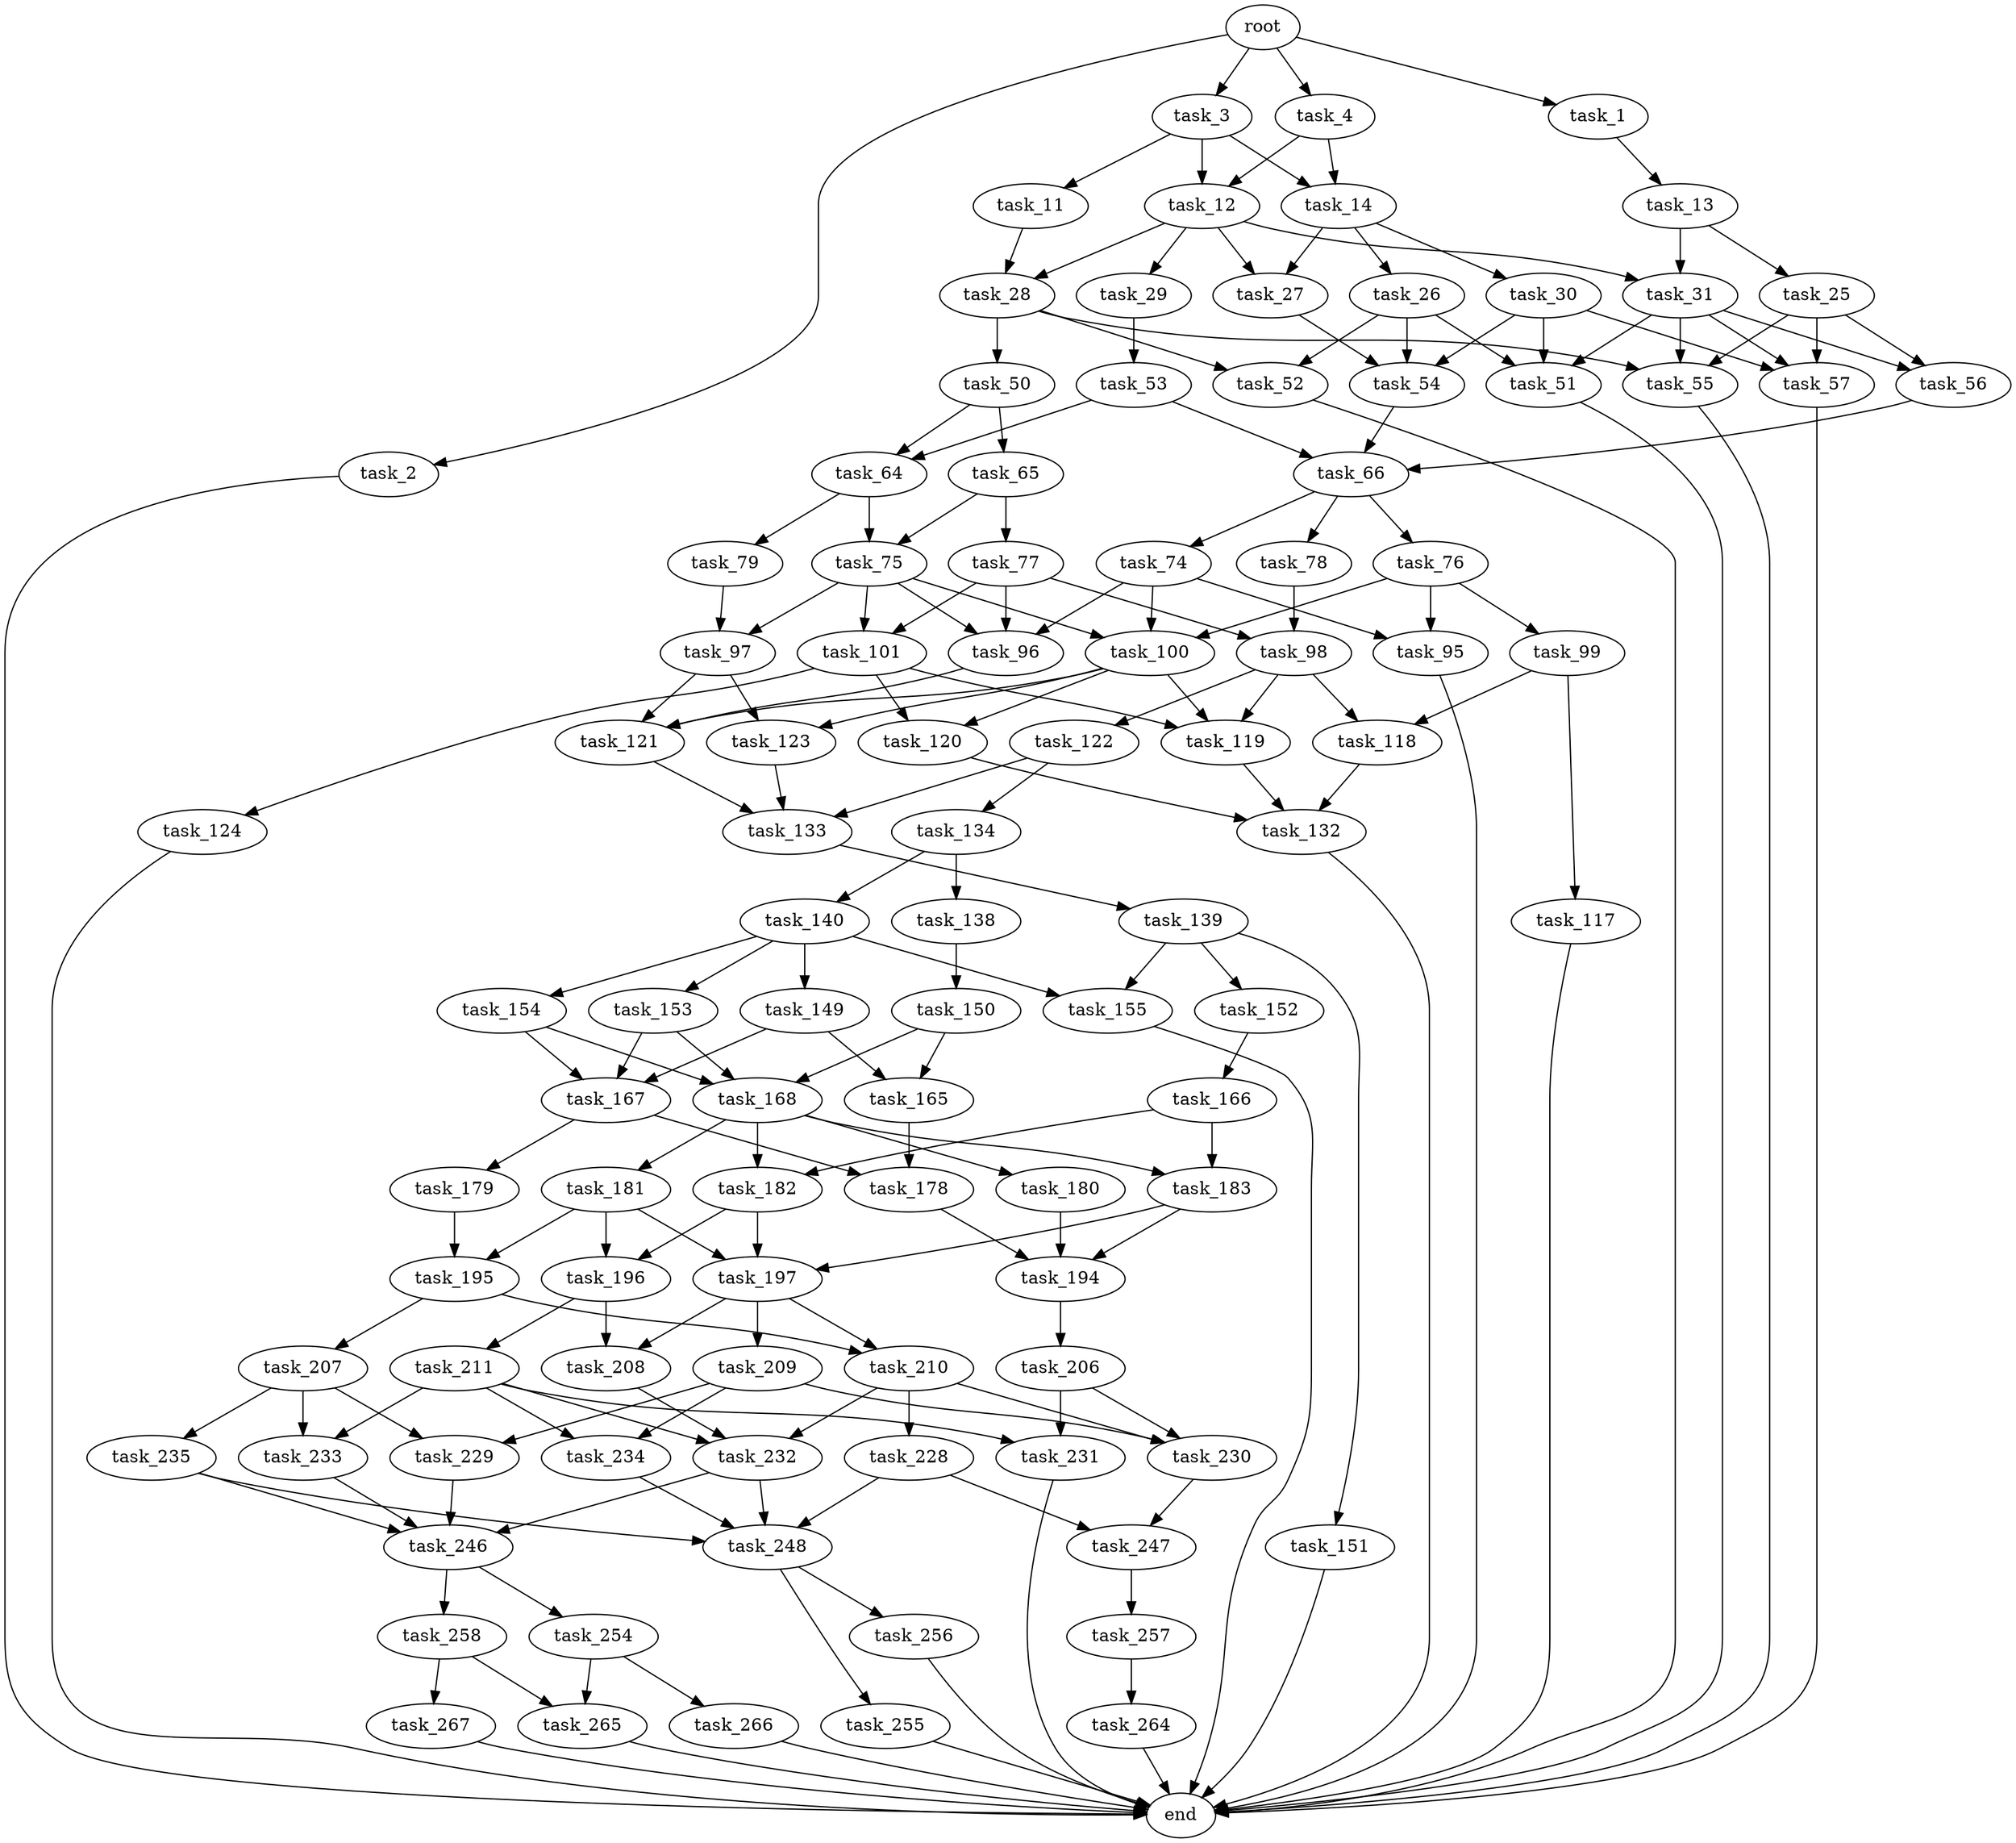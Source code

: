 digraph G {
  root [size="0.000000"];
  task_1 [size="1017828585125.000000"];
  task_2 [size="574000171984.000000"];
  task_3 [size="1353637426.000000"];
  task_4 [size="16742049759.000000"];
  task_13 [size="368293445632.000000"];
  end [size="0.000000"];
  task_11 [size="8589934592.000000"];
  task_12 [size="73701598394.000000"];
  task_14 [size="8589934592.000000"];
  task_28 [size="9350454876.000000"];
  task_27 [size="7265863711.000000"];
  task_29 [size="3086348654.000000"];
  task_31 [size="68719476736.000000"];
  task_25 [size="231928233984.000000"];
  task_26 [size="91109043287.000000"];
  task_30 [size="368293445632.000000"];
  task_55 [size="96105049932.000000"];
  task_56 [size="1617719102.000000"];
  task_57 [size="102106635759.000000"];
  task_51 [size="16421790750.000000"];
  task_52 [size="28991029248.000000"];
  task_54 [size="68719476736.000000"];
  task_50 [size="963341421.000000"];
  task_53 [size="1073741824000.000000"];
  task_64 [size="91960408406.000000"];
  task_65 [size="178476184092.000000"];
  task_66 [size="1035361246722.000000"];
  task_75 [size="106549282337.000000"];
  task_79 [size="782757789696.000000"];
  task_77 [size="4815823086.000000"];
  task_74 [size="852405450874.000000"];
  task_76 [size="153893918804.000000"];
  task_78 [size="251234497026.000000"];
  task_95 [size="8117240389.000000"];
  task_96 [size="24154078053.000000"];
  task_100 [size="1073741824000.000000"];
  task_97 [size="231928233984.000000"];
  task_101 [size="28991029248.000000"];
  task_99 [size="468790444859.000000"];
  task_98 [size="1107575634331.000000"];
  task_121 [size="1905160447.000000"];
  task_123 [size="4246313008.000000"];
  task_118 [size="235314586230.000000"];
  task_119 [size="34759013028.000000"];
  task_122 [size="405574648844.000000"];
  task_117 [size="30832409460.000000"];
  task_120 [size="12724451950.000000"];
  task_124 [size="530451204824.000000"];
  task_132 [size="1579269642.000000"];
  task_133 [size="1073741824000.000000"];
  task_134 [size="11083310516.000000"];
  task_139 [size="342860540366.000000"];
  task_138 [size="368293445632.000000"];
  task_140 [size="40140968720.000000"];
  task_150 [size="8755762635.000000"];
  task_151 [size="189909150832.000000"];
  task_152 [size="39563493668.000000"];
  task_155 [size="3231137419.000000"];
  task_149 [size="368293445632.000000"];
  task_153 [size="83660369620.000000"];
  task_154 [size="38537666044.000000"];
  task_165 [size="68719476736.000000"];
  task_167 [size="1031626441849.000000"];
  task_168 [size="8589934592.000000"];
  task_166 [size="209909985914.000000"];
  task_178 [size="1126892404.000000"];
  task_182 [size="96951787163.000000"];
  task_183 [size="8589934592.000000"];
  task_179 [size="39837271287.000000"];
  task_180 [size="6901513179.000000"];
  task_181 [size="648991267387.000000"];
  task_194 [size="39778259218.000000"];
  task_195 [size="782757789696.000000"];
  task_196 [size="2601824566.000000"];
  task_197 [size="549755813888.000000"];
  task_206 [size="28991029248.000000"];
  task_207 [size="368293445632.000000"];
  task_210 [size="782757789696.000000"];
  task_208 [size="290578213978.000000"];
  task_211 [size="425273784155.000000"];
  task_209 [size="68719476736.000000"];
  task_230 [size="25609142700.000000"];
  task_231 [size="4728000368.000000"];
  task_229 [size="4159372818.000000"];
  task_233 [size="160856074788.000000"];
  task_235 [size="2706497934.000000"];
  task_232 [size="134217728000.000000"];
  task_234 [size="28991029248.000000"];
  task_228 [size="8589934592.000000"];
  task_247 [size="17885947544.000000"];
  task_248 [size="8589934592.000000"];
  task_246 [size="1073741824000.000000"];
  task_254 [size="9398070546.000000"];
  task_258 [size="1145841670.000000"];
  task_257 [size="368293445632.000000"];
  task_255 [size="13083993116.000000"];
  task_256 [size="24598464341.000000"];
  task_265 [size="18201462997.000000"];
  task_266 [size="1073741824000.000000"];
  task_264 [size="7984479684.000000"];
  task_267 [size="6153905262.000000"];

  root -> task_1 [size="1.000000"];
  root -> task_2 [size="1.000000"];
  root -> task_3 [size="1.000000"];
  root -> task_4 [size="1.000000"];
  task_1 -> task_13 [size="838860800.000000"];
  task_2 -> end [size="1.000000"];
  task_3 -> task_11 [size="33554432.000000"];
  task_3 -> task_12 [size="33554432.000000"];
  task_3 -> task_14 [size="33554432.000000"];
  task_4 -> task_12 [size="411041792.000000"];
  task_4 -> task_14 [size="411041792.000000"];
  task_13 -> task_25 [size="411041792.000000"];
  task_13 -> task_31 [size="411041792.000000"];
  task_11 -> task_28 [size="33554432.000000"];
  task_12 -> task_27 [size="75497472.000000"];
  task_12 -> task_28 [size="75497472.000000"];
  task_12 -> task_29 [size="75497472.000000"];
  task_12 -> task_31 [size="75497472.000000"];
  task_14 -> task_26 [size="33554432.000000"];
  task_14 -> task_27 [size="33554432.000000"];
  task_14 -> task_30 [size="33554432.000000"];
  task_28 -> task_50 [size="301989888.000000"];
  task_28 -> task_52 [size="301989888.000000"];
  task_28 -> task_55 [size="301989888.000000"];
  task_27 -> task_54 [size="679477248.000000"];
  task_29 -> task_53 [size="134217728.000000"];
  task_31 -> task_51 [size="134217728.000000"];
  task_31 -> task_55 [size="134217728.000000"];
  task_31 -> task_56 [size="134217728.000000"];
  task_31 -> task_57 [size="134217728.000000"];
  task_25 -> task_55 [size="301989888.000000"];
  task_25 -> task_56 [size="301989888.000000"];
  task_25 -> task_57 [size="301989888.000000"];
  task_26 -> task_51 [size="75497472.000000"];
  task_26 -> task_52 [size="75497472.000000"];
  task_26 -> task_54 [size="75497472.000000"];
  task_30 -> task_51 [size="411041792.000000"];
  task_30 -> task_54 [size="411041792.000000"];
  task_30 -> task_57 [size="411041792.000000"];
  task_55 -> end [size="1.000000"];
  task_56 -> task_66 [size="33554432.000000"];
  task_57 -> end [size="1.000000"];
  task_51 -> end [size="1.000000"];
  task_52 -> end [size="1.000000"];
  task_54 -> task_66 [size="134217728.000000"];
  task_50 -> task_64 [size="75497472.000000"];
  task_50 -> task_65 [size="75497472.000000"];
  task_53 -> task_64 [size="838860800.000000"];
  task_53 -> task_66 [size="838860800.000000"];
  task_64 -> task_75 [size="75497472.000000"];
  task_64 -> task_79 [size="75497472.000000"];
  task_65 -> task_75 [size="134217728.000000"];
  task_65 -> task_77 [size="134217728.000000"];
  task_66 -> task_74 [size="838860800.000000"];
  task_66 -> task_76 [size="838860800.000000"];
  task_66 -> task_78 [size="838860800.000000"];
  task_75 -> task_96 [size="75497472.000000"];
  task_75 -> task_97 [size="75497472.000000"];
  task_75 -> task_100 [size="75497472.000000"];
  task_75 -> task_101 [size="75497472.000000"];
  task_79 -> task_97 [size="679477248.000000"];
  task_77 -> task_96 [size="75497472.000000"];
  task_77 -> task_98 [size="75497472.000000"];
  task_77 -> task_101 [size="75497472.000000"];
  task_74 -> task_95 [size="838860800.000000"];
  task_74 -> task_96 [size="838860800.000000"];
  task_74 -> task_100 [size="838860800.000000"];
  task_76 -> task_95 [size="679477248.000000"];
  task_76 -> task_99 [size="679477248.000000"];
  task_76 -> task_100 [size="679477248.000000"];
  task_78 -> task_98 [size="411041792.000000"];
  task_95 -> end [size="1.000000"];
  task_96 -> task_121 [size="411041792.000000"];
  task_100 -> task_119 [size="838860800.000000"];
  task_100 -> task_120 [size="838860800.000000"];
  task_100 -> task_121 [size="838860800.000000"];
  task_100 -> task_123 [size="838860800.000000"];
  task_97 -> task_121 [size="301989888.000000"];
  task_97 -> task_123 [size="301989888.000000"];
  task_101 -> task_119 [size="75497472.000000"];
  task_101 -> task_120 [size="75497472.000000"];
  task_101 -> task_124 [size="75497472.000000"];
  task_99 -> task_117 [size="301989888.000000"];
  task_99 -> task_118 [size="301989888.000000"];
  task_98 -> task_118 [size="838860800.000000"];
  task_98 -> task_119 [size="838860800.000000"];
  task_98 -> task_122 [size="838860800.000000"];
  task_121 -> task_133 [size="33554432.000000"];
  task_123 -> task_133 [size="209715200.000000"];
  task_118 -> task_132 [size="301989888.000000"];
  task_119 -> task_132 [size="679477248.000000"];
  task_122 -> task_133 [size="411041792.000000"];
  task_122 -> task_134 [size="411041792.000000"];
  task_117 -> end [size="1.000000"];
  task_120 -> task_132 [size="301989888.000000"];
  task_124 -> end [size="1.000000"];
  task_132 -> end [size="1.000000"];
  task_133 -> task_139 [size="838860800.000000"];
  task_134 -> task_138 [size="209715200.000000"];
  task_134 -> task_140 [size="209715200.000000"];
  task_139 -> task_151 [size="838860800.000000"];
  task_139 -> task_152 [size="838860800.000000"];
  task_139 -> task_155 [size="838860800.000000"];
  task_138 -> task_150 [size="411041792.000000"];
  task_140 -> task_149 [size="33554432.000000"];
  task_140 -> task_153 [size="33554432.000000"];
  task_140 -> task_154 [size="33554432.000000"];
  task_140 -> task_155 [size="33554432.000000"];
  task_150 -> task_165 [size="301989888.000000"];
  task_150 -> task_168 [size="301989888.000000"];
  task_151 -> end [size="1.000000"];
  task_152 -> task_166 [size="33554432.000000"];
  task_155 -> end [size="1.000000"];
  task_149 -> task_165 [size="411041792.000000"];
  task_149 -> task_167 [size="411041792.000000"];
  task_153 -> task_167 [size="75497472.000000"];
  task_153 -> task_168 [size="75497472.000000"];
  task_154 -> task_167 [size="838860800.000000"];
  task_154 -> task_168 [size="838860800.000000"];
  task_165 -> task_178 [size="134217728.000000"];
  task_167 -> task_178 [size="838860800.000000"];
  task_167 -> task_179 [size="838860800.000000"];
  task_168 -> task_180 [size="33554432.000000"];
  task_168 -> task_181 [size="33554432.000000"];
  task_168 -> task_182 [size="33554432.000000"];
  task_168 -> task_183 [size="33554432.000000"];
  task_166 -> task_182 [size="411041792.000000"];
  task_166 -> task_183 [size="411041792.000000"];
  task_178 -> task_194 [size="75497472.000000"];
  task_182 -> task_196 [size="75497472.000000"];
  task_182 -> task_197 [size="75497472.000000"];
  task_183 -> task_194 [size="33554432.000000"];
  task_183 -> task_197 [size="33554432.000000"];
  task_179 -> task_195 [size="33554432.000000"];
  task_180 -> task_194 [size="679477248.000000"];
  task_181 -> task_195 [size="411041792.000000"];
  task_181 -> task_196 [size="411041792.000000"];
  task_181 -> task_197 [size="411041792.000000"];
  task_194 -> task_206 [size="33554432.000000"];
  task_195 -> task_207 [size="679477248.000000"];
  task_195 -> task_210 [size="679477248.000000"];
  task_196 -> task_208 [size="209715200.000000"];
  task_196 -> task_211 [size="209715200.000000"];
  task_197 -> task_208 [size="536870912.000000"];
  task_197 -> task_209 [size="536870912.000000"];
  task_197 -> task_210 [size="536870912.000000"];
  task_206 -> task_230 [size="75497472.000000"];
  task_206 -> task_231 [size="75497472.000000"];
  task_207 -> task_229 [size="411041792.000000"];
  task_207 -> task_233 [size="411041792.000000"];
  task_207 -> task_235 [size="411041792.000000"];
  task_210 -> task_228 [size="679477248.000000"];
  task_210 -> task_230 [size="679477248.000000"];
  task_210 -> task_232 [size="679477248.000000"];
  task_208 -> task_232 [size="209715200.000000"];
  task_211 -> task_231 [size="301989888.000000"];
  task_211 -> task_232 [size="301989888.000000"];
  task_211 -> task_233 [size="301989888.000000"];
  task_211 -> task_234 [size="301989888.000000"];
  task_209 -> task_229 [size="134217728.000000"];
  task_209 -> task_230 [size="134217728.000000"];
  task_209 -> task_234 [size="134217728.000000"];
  task_230 -> task_247 [size="838860800.000000"];
  task_231 -> end [size="1.000000"];
  task_229 -> task_246 [size="75497472.000000"];
  task_233 -> task_246 [size="134217728.000000"];
  task_235 -> task_246 [size="209715200.000000"];
  task_235 -> task_248 [size="209715200.000000"];
  task_232 -> task_246 [size="209715200.000000"];
  task_232 -> task_248 [size="209715200.000000"];
  task_234 -> task_248 [size="75497472.000000"];
  task_228 -> task_247 [size="33554432.000000"];
  task_228 -> task_248 [size="33554432.000000"];
  task_247 -> task_257 [size="838860800.000000"];
  task_248 -> task_255 [size="33554432.000000"];
  task_248 -> task_256 [size="33554432.000000"];
  task_246 -> task_254 [size="838860800.000000"];
  task_246 -> task_258 [size="838860800.000000"];
  task_254 -> task_265 [size="536870912.000000"];
  task_254 -> task_266 [size="536870912.000000"];
  task_258 -> task_265 [size="134217728.000000"];
  task_258 -> task_267 [size="134217728.000000"];
  task_257 -> task_264 [size="411041792.000000"];
  task_255 -> end [size="1.000000"];
  task_256 -> end [size="1.000000"];
  task_265 -> end [size="1.000000"];
  task_266 -> end [size="1.000000"];
  task_264 -> end [size="1.000000"];
  task_267 -> end [size="1.000000"];
}

